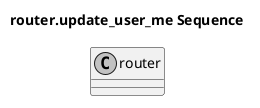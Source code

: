 @startuml

title router.update_user_me Sequence

skinparam sequenceMessageAlign center
skinparam monochrome true
skinparam lifelinestrategy solid
hide footbox

class router


@enduml